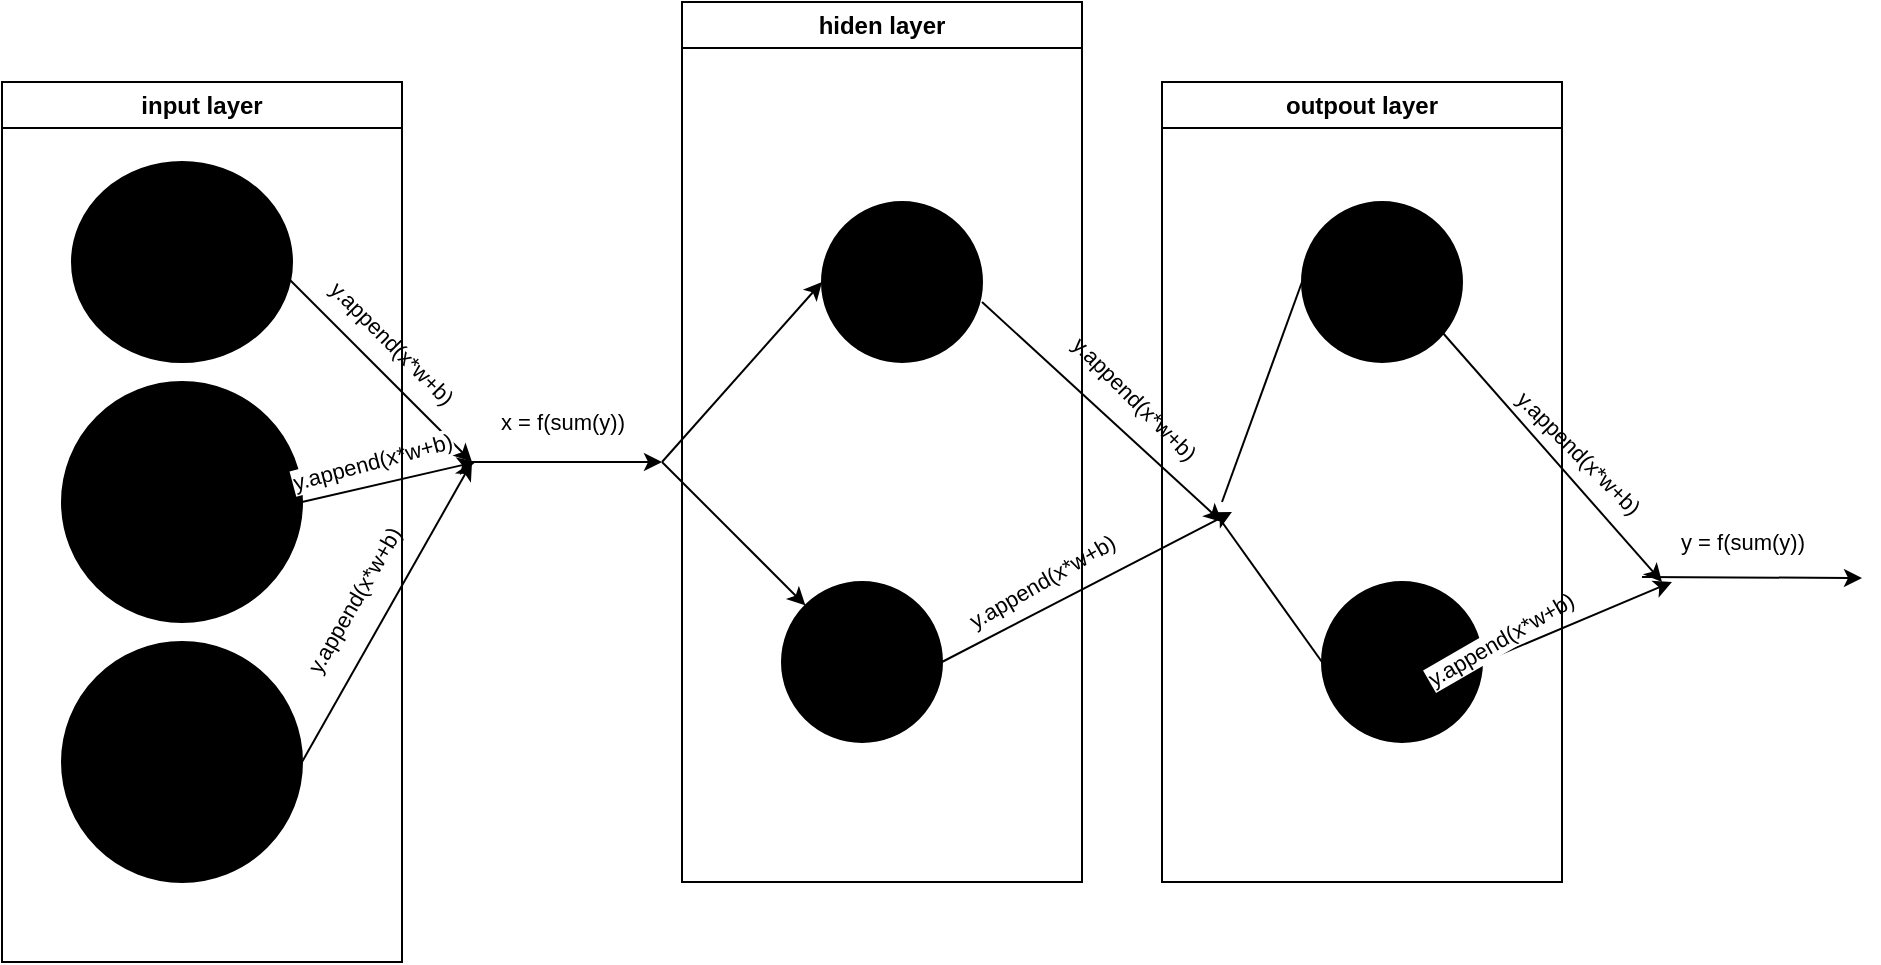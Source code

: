 <mxfile>
    <diagram id="lgC0vI8X5FuwqdmXACG5" name="Page-1">
        <mxGraphModel dx="583" dy="618" grid="1" gridSize="10" guides="1" tooltips="1" connect="1" arrows="1" fold="1" page="1" pageScale="1" pageWidth="1100" pageHeight="1700" background="none" math="0" shadow="0">
            <root>
                <mxCell id="0"/>
                <mxCell id="1" parent="0"/>
                <mxCell id="8" value="b=4 w=3" style="ellipse;whiteSpace=wrap;html=1;fillColor=#000000;" parent="1" vertex="1">
                    <mxGeometry x="300" y="390" width="120" height="120" as="geometry"/>
                </mxCell>
                <mxCell id="5" value="b=4 w=3" style="ellipse;whiteSpace=wrap;html=1;fillColor=#000000;" parent="1" vertex="1">
                    <mxGeometry x="300" y="260" width="120" height="120" as="geometry"/>
                </mxCell>
                <mxCell id="2" value="b=1, w&lt;br&gt;=2" style="ellipse;whiteSpace=wrap;html=1;fillColor=#000000;" parent="1" vertex="1">
                    <mxGeometry x="305" y="150" width="110" height="100" as="geometry"/>
                </mxCell>
                <mxCell id="3" value="" style="endArrow=classic;html=1;exitX=1;exitY=0.5;exitDx=0;exitDy=0;" parent="1" edge="1">
                    <mxGeometry width="50" height="50" relative="1" as="geometry">
                        <mxPoint x="405" y="200" as="sourcePoint"/>
                        <mxPoint x="505" y="300" as="targetPoint"/>
                    </mxGeometry>
                </mxCell>
                <mxCell id="4" value="y.append(x*w+b)" style="edgeLabel;html=1;align=center;verticalAlign=middle;resizable=0;points=[];rotation=45;" parent="3" vertex="1" connectable="0">
                    <mxGeometry x="0.615" relative="1" as="geometry">
                        <mxPoint x="-21" y="-41" as="offset"/>
                    </mxGeometry>
                </mxCell>
                <mxCell id="6" value="" style="endArrow=classic;html=1;exitX=1;exitY=0.5;exitDx=0;exitDy=0;" parent="1" source="5" edge="1">
                    <mxGeometry width="50" height="50" relative="1" as="geometry">
                        <mxPoint x="420" y="310" as="sourcePoint"/>
                        <mxPoint x="506.852" y="300" as="targetPoint"/>
                    </mxGeometry>
                </mxCell>
                <mxCell id="7" value="y.append(x*w+b)" style="edgeLabel;html=1;align=center;verticalAlign=middle;resizable=0;points=[];rotation=-60;" parent="6" vertex="1" connectable="0">
                    <mxGeometry x="0.615" relative="1" as="geometry">
                        <mxPoint x="-45" y="66" as="offset"/>
                    </mxGeometry>
                </mxCell>
                <mxCell id="9" value="" style="endArrow=classic;html=1;exitX=1;exitY=0.5;exitDx=0;exitDy=0;" parent="1" source="8" edge="1">
                    <mxGeometry width="50" height="50" relative="1" as="geometry">
                        <mxPoint x="420" y="440" as="sourcePoint"/>
                        <mxPoint x="505" y="300" as="targetPoint"/>
                    </mxGeometry>
                </mxCell>
                <mxCell id="10" value="y.append(x*w+b)" style="edgeLabel;html=1;align=center;verticalAlign=middle;resizable=0;points=[];rotation=-15;" parent="9" vertex="1" connectable="0">
                    <mxGeometry x="0.615" relative="1" as="geometry">
                        <mxPoint x="-34" y="-29" as="offset"/>
                    </mxGeometry>
                </mxCell>
                <mxCell id="12" value="x = f(sum(y))" style="endArrow=classic;html=1;" parent="1" edge="1">
                    <mxGeometry y="20" width="50" height="50" relative="1" as="geometry">
                        <mxPoint x="500" y="300" as="sourcePoint"/>
                        <mxPoint x="600" y="300" as="targetPoint"/>
                        <mxPoint as="offset"/>
                    </mxGeometry>
                </mxCell>
                <mxCell id="14" value="" style="endArrow=classic;html=1;" parent="1" target="16" edge="1">
                    <mxGeometry width="50" height="50" relative="1" as="geometry">
                        <mxPoint x="600" y="300" as="sourcePoint"/>
                        <mxPoint x="670" y="360" as="targetPoint"/>
                    </mxGeometry>
                </mxCell>
                <mxCell id="15" value="" style="endArrow=classic;html=1;" parent="1" edge="1">
                    <mxGeometry width="50" height="50" relative="1" as="geometry">
                        <mxPoint x="600" y="300" as="sourcePoint"/>
                        <mxPoint x="680" y="210" as="targetPoint"/>
                    </mxGeometry>
                </mxCell>
                <mxCell id="20" value="" style="endArrow=classic;html=1;exitX=1;exitY=0.5;exitDx=0;exitDy=0;" parent="1" edge="1">
                    <mxGeometry width="50" height="50" relative="1" as="geometry">
                        <mxPoint x="760" y="220" as="sourcePoint"/>
                        <mxPoint x="880" y="330" as="targetPoint"/>
                    </mxGeometry>
                </mxCell>
                <mxCell id="21" value="y.append(x*w+b)" style="edgeLabel;html=1;align=center;verticalAlign=middle;resizable=0;points=[];rotation=45;" parent="20" vertex="1" connectable="0">
                    <mxGeometry x="0.615" relative="1" as="geometry">
                        <mxPoint x="-21" y="-41" as="offset"/>
                    </mxGeometry>
                </mxCell>
                <mxCell id="22" value="" style="endArrow=classic;html=1;exitX=1;exitY=0.5;exitDx=0;exitDy=0;" parent="1" source="16" edge="1">
                    <mxGeometry width="50" height="50" relative="1" as="geometry">
                        <mxPoint x="800.0" y="475" as="sourcePoint"/>
                        <mxPoint x="885" y="325" as="targetPoint"/>
                    </mxGeometry>
                </mxCell>
                <mxCell id="23" value="y.append(x*w+b)" style="edgeLabel;html=1;align=center;verticalAlign=middle;resizable=0;points=[];rotation=-30;" parent="22" vertex="1" connectable="0">
                    <mxGeometry x="0.615" relative="1" as="geometry">
                        <mxPoint x="-68" y="21" as="offset"/>
                    </mxGeometry>
                </mxCell>
                <mxCell id="24" value="y&amp;nbsp;= f(sum(y))" style="endArrow=classic;html=1;" parent="1" edge="1">
                    <mxGeometry x="-0.092" y="18" width="50" height="50" relative="1" as="geometry">
                        <mxPoint x="1090" y="357.5" as="sourcePoint"/>
                        <mxPoint x="1200" y="358" as="targetPoint"/>
                        <mxPoint as="offset"/>
                    </mxGeometry>
                </mxCell>
                <mxCell id="25" value="input layer" style="swimlane;whiteSpace=wrap;html=1;" vertex="1" parent="1">
                    <mxGeometry x="270" y="110" width="200" height="440" as="geometry"/>
                </mxCell>
                <mxCell id="26" value="hiden layer" style="swimlane;whiteSpace=wrap;html=1;" vertex="1" parent="1">
                    <mxGeometry x="610" y="70" width="200" height="440" as="geometry"/>
                </mxCell>
                <mxCell id="16" value="w=2 b=4" style="ellipse;whiteSpace=wrap;html=1;aspect=fixed;fillColor=#000000;" parent="26" vertex="1">
                    <mxGeometry x="50" y="290" width="80" height="80" as="geometry"/>
                </mxCell>
                <mxCell id="17" value="w=3 b=1" style="ellipse;whiteSpace=wrap;html=1;aspect=fixed;fillColor=#000000;" parent="26" vertex="1">
                    <mxGeometry x="70" y="100" width="80" height="80" as="geometry"/>
                </mxCell>
                <mxCell id="30" value="w=3 b=1" style="ellipse;whiteSpace=wrap;html=1;aspect=fixed;fillColor=#000000;" vertex="1" parent="1">
                    <mxGeometry x="920" y="170" width="80" height="80" as="geometry"/>
                </mxCell>
                <mxCell id="31" value="w=2 b=4" style="ellipse;whiteSpace=wrap;html=1;aspect=fixed;fillColor=#000000;" vertex="1" parent="1">
                    <mxGeometry x="930" y="360" width="80" height="80" as="geometry"/>
                </mxCell>
                <mxCell id="32" value="" style="endArrow=classic;html=1;exitX=1;exitY=0.5;exitDx=0;exitDy=0;" edge="1" parent="1">
                    <mxGeometry width="50" height="50" relative="1" as="geometry">
                        <mxPoint x="990" y="235.0" as="sourcePoint"/>
                        <mxPoint x="1100" y="360" as="targetPoint"/>
                    </mxGeometry>
                </mxCell>
                <mxCell id="33" value="y.append(x*w+b)" style="edgeLabel;html=1;align=center;verticalAlign=middle;resizable=0;points=[];rotation=45;" vertex="1" connectable="0" parent="32">
                    <mxGeometry x="0.615" relative="1" as="geometry">
                        <mxPoint x="-21" y="-41" as="offset"/>
                    </mxGeometry>
                </mxCell>
                <mxCell id="34" value="" style="endArrow=classic;html=1;" edge="1" parent="1">
                    <mxGeometry width="50" height="50" relative="1" as="geometry">
                        <mxPoint x="1010" y="400" as="sourcePoint"/>
                        <mxPoint x="1105" y="360.0" as="targetPoint"/>
                    </mxGeometry>
                </mxCell>
                <mxCell id="35" value="y.append(x*w+b)" style="edgeLabel;html=1;align=center;verticalAlign=middle;resizable=0;points=[];rotation=-30;" vertex="1" connectable="0" parent="34">
                    <mxGeometry x="0.615" relative="1" as="geometry">
                        <mxPoint x="-68" y="21" as="offset"/>
                    </mxGeometry>
                </mxCell>
                <mxCell id="36" value="" style="endArrow=none;html=1;entryX=0;entryY=0.5;entryDx=0;entryDy=0;" edge="1" parent="1" target="30">
                    <mxGeometry width="50" height="50" relative="1" as="geometry">
                        <mxPoint x="880" y="320" as="sourcePoint"/>
                        <mxPoint x="880" y="220" as="targetPoint"/>
                    </mxGeometry>
                </mxCell>
                <mxCell id="38" value="" style="endArrow=none;html=1;entryX=0;entryY=0.5;entryDx=0;entryDy=0;" edge="1" parent="1" target="31">
                    <mxGeometry width="50" height="50" relative="1" as="geometry">
                        <mxPoint x="880" y="330" as="sourcePoint"/>
                        <mxPoint x="930" y="220.0" as="targetPoint"/>
                    </mxGeometry>
                </mxCell>
                <mxCell id="45" value="outpout layer&lt;br&gt;" style="swimlane;whiteSpace=wrap;html=1;" vertex="1" parent="1">
                    <mxGeometry x="850" y="110" width="200" height="400" as="geometry"/>
                </mxCell>
            </root>
        </mxGraphModel>
    </diagram>
</mxfile>